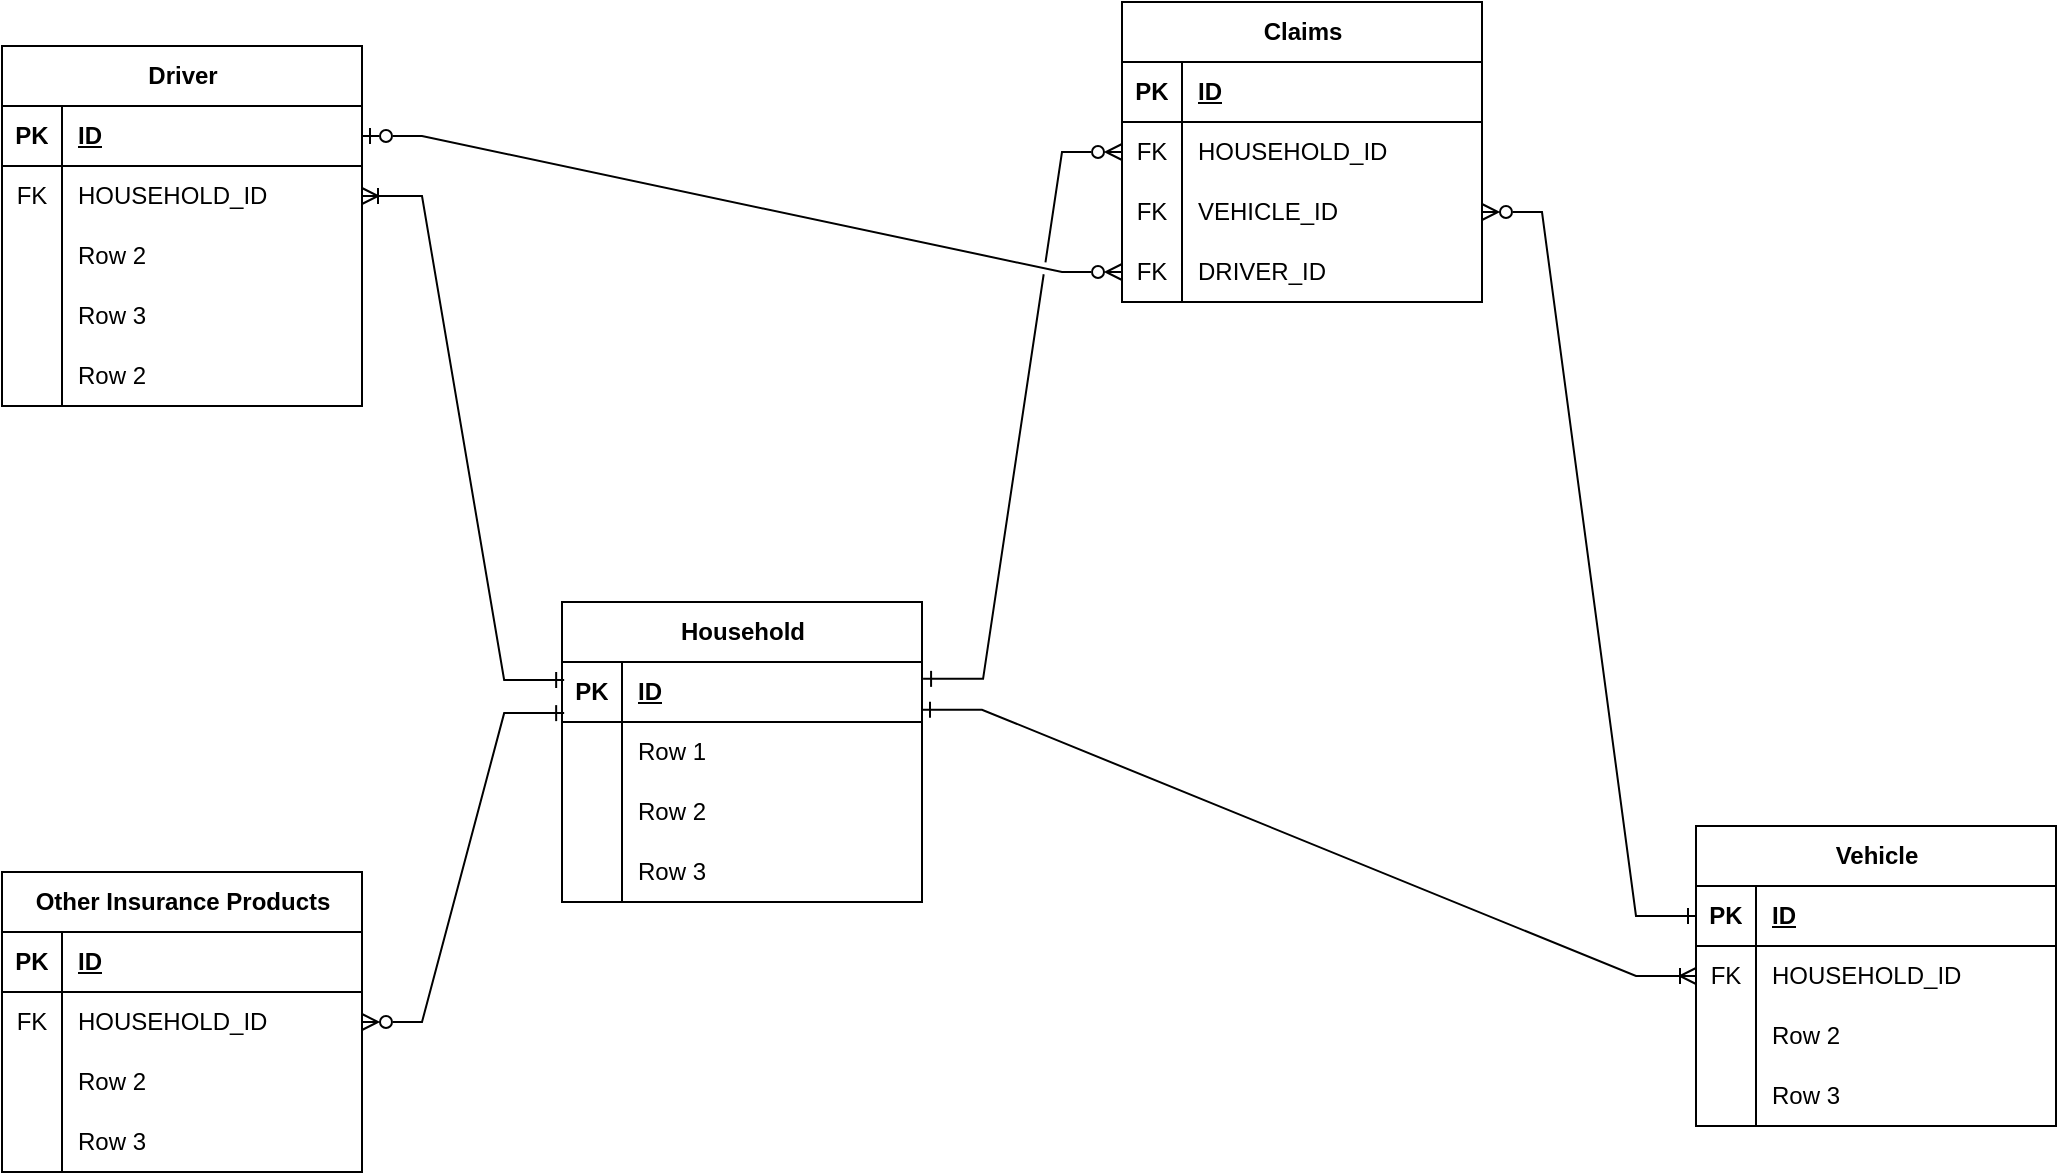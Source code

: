 <mxfile>
    <diagram name="Page-1" id="HYC_aZbVoHGLeXPDAHDb">
        <mxGraphModel dx="2831" dy="1284" grid="0" gridSize="10" guides="1" tooltips="1" connect="1" arrows="1" fold="1" page="0" pageScale="1" pageWidth="1100" pageHeight="850" math="0" shadow="0">
            <root>
                <mxCell id="0"/>
                <mxCell id="1" parent="0"/>
                <mxCell id="Rc4GFdEcZO3Mi4gKLYkP-1" value="Household" style="shape=table;startSize=30;container=1;collapsible=1;childLayout=tableLayout;fixedRows=1;rowLines=0;fontStyle=1;align=center;resizeLast=1;html=1;" parent="1" vertex="1">
                    <mxGeometry x="-450" y="200" width="180" height="150" as="geometry"/>
                </mxCell>
                <mxCell id="Rc4GFdEcZO3Mi4gKLYkP-2" value="" style="shape=tableRow;horizontal=0;startSize=0;swimlaneHead=0;swimlaneBody=0;fillColor=none;collapsible=0;dropTarget=0;points=[[0,0.5],[1,0.5]];portConstraint=eastwest;top=0;left=0;right=0;bottom=1;" parent="Rc4GFdEcZO3Mi4gKLYkP-1" vertex="1">
                    <mxGeometry y="30" width="180" height="30" as="geometry"/>
                </mxCell>
                <mxCell id="Rc4GFdEcZO3Mi4gKLYkP-3" value="PK" style="shape=partialRectangle;connectable=0;fillColor=none;top=0;left=0;bottom=0;right=0;fontStyle=1;overflow=hidden;whiteSpace=wrap;html=1;" parent="Rc4GFdEcZO3Mi4gKLYkP-2" vertex="1">
                    <mxGeometry width="30" height="30" as="geometry">
                        <mxRectangle width="30" height="30" as="alternateBounds"/>
                    </mxGeometry>
                </mxCell>
                <mxCell id="Rc4GFdEcZO3Mi4gKLYkP-4" value="ID" style="shape=partialRectangle;connectable=0;fillColor=none;top=0;left=0;bottom=0;right=0;align=left;spacingLeft=6;fontStyle=5;overflow=hidden;whiteSpace=wrap;html=1;" parent="Rc4GFdEcZO3Mi4gKLYkP-2" vertex="1">
                    <mxGeometry x="30" width="150" height="30" as="geometry">
                        <mxRectangle width="150" height="30" as="alternateBounds"/>
                    </mxGeometry>
                </mxCell>
                <mxCell id="Rc4GFdEcZO3Mi4gKLYkP-5" value="" style="shape=tableRow;horizontal=0;startSize=0;swimlaneHead=0;swimlaneBody=0;fillColor=none;collapsible=0;dropTarget=0;points=[[0,0.5],[1,0.5]];portConstraint=eastwest;top=0;left=0;right=0;bottom=0;" parent="Rc4GFdEcZO3Mi4gKLYkP-1" vertex="1">
                    <mxGeometry y="60" width="180" height="30" as="geometry"/>
                </mxCell>
                <mxCell id="Rc4GFdEcZO3Mi4gKLYkP-6" value="" style="shape=partialRectangle;connectable=0;fillColor=none;top=0;left=0;bottom=0;right=0;editable=1;overflow=hidden;whiteSpace=wrap;html=1;" parent="Rc4GFdEcZO3Mi4gKLYkP-5" vertex="1">
                    <mxGeometry width="30" height="30" as="geometry">
                        <mxRectangle width="30" height="30" as="alternateBounds"/>
                    </mxGeometry>
                </mxCell>
                <mxCell id="Rc4GFdEcZO3Mi4gKLYkP-7" value="Row 1" style="shape=partialRectangle;connectable=0;fillColor=none;top=0;left=0;bottom=0;right=0;align=left;spacingLeft=6;overflow=hidden;whiteSpace=wrap;html=1;" parent="Rc4GFdEcZO3Mi4gKLYkP-5" vertex="1">
                    <mxGeometry x="30" width="150" height="30" as="geometry">
                        <mxRectangle width="150" height="30" as="alternateBounds"/>
                    </mxGeometry>
                </mxCell>
                <mxCell id="Rc4GFdEcZO3Mi4gKLYkP-8" value="" style="shape=tableRow;horizontal=0;startSize=0;swimlaneHead=0;swimlaneBody=0;fillColor=none;collapsible=0;dropTarget=0;points=[[0,0.5],[1,0.5]];portConstraint=eastwest;top=0;left=0;right=0;bottom=0;" parent="Rc4GFdEcZO3Mi4gKLYkP-1" vertex="1">
                    <mxGeometry y="90" width="180" height="30" as="geometry"/>
                </mxCell>
                <mxCell id="Rc4GFdEcZO3Mi4gKLYkP-9" value="" style="shape=partialRectangle;connectable=0;fillColor=none;top=0;left=0;bottom=0;right=0;editable=1;overflow=hidden;whiteSpace=wrap;html=1;" parent="Rc4GFdEcZO3Mi4gKLYkP-8" vertex="1">
                    <mxGeometry width="30" height="30" as="geometry">
                        <mxRectangle width="30" height="30" as="alternateBounds"/>
                    </mxGeometry>
                </mxCell>
                <mxCell id="Rc4GFdEcZO3Mi4gKLYkP-10" value="Row 2" style="shape=partialRectangle;connectable=0;fillColor=none;top=0;left=0;bottom=0;right=0;align=left;spacingLeft=6;overflow=hidden;whiteSpace=wrap;html=1;" parent="Rc4GFdEcZO3Mi4gKLYkP-8" vertex="1">
                    <mxGeometry x="30" width="150" height="30" as="geometry">
                        <mxRectangle width="150" height="30" as="alternateBounds"/>
                    </mxGeometry>
                </mxCell>
                <mxCell id="Rc4GFdEcZO3Mi4gKLYkP-11" value="" style="shape=tableRow;horizontal=0;startSize=0;swimlaneHead=0;swimlaneBody=0;fillColor=none;collapsible=0;dropTarget=0;points=[[0,0.5],[1,0.5]];portConstraint=eastwest;top=0;left=0;right=0;bottom=0;" parent="Rc4GFdEcZO3Mi4gKLYkP-1" vertex="1">
                    <mxGeometry y="120" width="180" height="30" as="geometry"/>
                </mxCell>
                <mxCell id="Rc4GFdEcZO3Mi4gKLYkP-12" value="" style="shape=partialRectangle;connectable=0;fillColor=none;top=0;left=0;bottom=0;right=0;editable=1;overflow=hidden;whiteSpace=wrap;html=1;" parent="Rc4GFdEcZO3Mi4gKLYkP-11" vertex="1">
                    <mxGeometry width="30" height="30" as="geometry">
                        <mxRectangle width="30" height="30" as="alternateBounds"/>
                    </mxGeometry>
                </mxCell>
                <mxCell id="Rc4GFdEcZO3Mi4gKLYkP-13" value="Row 3" style="shape=partialRectangle;connectable=0;fillColor=none;top=0;left=0;bottom=0;right=0;align=left;spacingLeft=6;overflow=hidden;whiteSpace=wrap;html=1;" parent="Rc4GFdEcZO3Mi4gKLYkP-11" vertex="1">
                    <mxGeometry x="30" width="150" height="30" as="geometry">
                        <mxRectangle width="150" height="30" as="alternateBounds"/>
                    </mxGeometry>
                </mxCell>
                <mxCell id="Rc4GFdEcZO3Mi4gKLYkP-14" value="Vehicle" style="shape=table;startSize=30;container=1;collapsible=1;childLayout=tableLayout;fixedRows=1;rowLines=0;fontStyle=1;align=center;resizeLast=1;html=1;" parent="1" vertex="1">
                    <mxGeometry x="117" y="312" width="180" height="150" as="geometry"/>
                </mxCell>
                <mxCell id="Rc4GFdEcZO3Mi4gKLYkP-15" value="" style="shape=tableRow;horizontal=0;startSize=0;swimlaneHead=0;swimlaneBody=0;fillColor=none;collapsible=0;dropTarget=0;points=[[0,0.5],[1,0.5]];portConstraint=eastwest;top=0;left=0;right=0;bottom=1;" parent="Rc4GFdEcZO3Mi4gKLYkP-14" vertex="1">
                    <mxGeometry y="30" width="180" height="30" as="geometry"/>
                </mxCell>
                <mxCell id="Rc4GFdEcZO3Mi4gKLYkP-16" value="PK" style="shape=partialRectangle;connectable=0;fillColor=none;top=0;left=0;bottom=0;right=0;fontStyle=1;overflow=hidden;whiteSpace=wrap;html=1;" parent="Rc4GFdEcZO3Mi4gKLYkP-15" vertex="1">
                    <mxGeometry width="30" height="30" as="geometry">
                        <mxRectangle width="30" height="30" as="alternateBounds"/>
                    </mxGeometry>
                </mxCell>
                <mxCell id="Rc4GFdEcZO3Mi4gKLYkP-17" value="ID" style="shape=partialRectangle;connectable=0;fillColor=none;top=0;left=0;bottom=0;right=0;align=left;spacingLeft=6;fontStyle=5;overflow=hidden;whiteSpace=wrap;html=1;" parent="Rc4GFdEcZO3Mi4gKLYkP-15" vertex="1">
                    <mxGeometry x="30" width="150" height="30" as="geometry">
                        <mxRectangle width="150" height="30" as="alternateBounds"/>
                    </mxGeometry>
                </mxCell>
                <mxCell id="Rc4GFdEcZO3Mi4gKLYkP-18" value="" style="shape=tableRow;horizontal=0;startSize=0;swimlaneHead=0;swimlaneBody=0;fillColor=none;collapsible=0;dropTarget=0;points=[[0,0.5],[1,0.5]];portConstraint=eastwest;top=0;left=0;right=0;bottom=0;" parent="Rc4GFdEcZO3Mi4gKLYkP-14" vertex="1">
                    <mxGeometry y="60" width="180" height="30" as="geometry"/>
                </mxCell>
                <mxCell id="Rc4GFdEcZO3Mi4gKLYkP-19" value="FK" style="shape=partialRectangle;connectable=0;fillColor=none;top=0;left=0;bottom=0;right=0;editable=1;overflow=hidden;whiteSpace=wrap;html=1;" parent="Rc4GFdEcZO3Mi4gKLYkP-18" vertex="1">
                    <mxGeometry width="30" height="30" as="geometry">
                        <mxRectangle width="30" height="30" as="alternateBounds"/>
                    </mxGeometry>
                </mxCell>
                <mxCell id="Rc4GFdEcZO3Mi4gKLYkP-20" value="HOUSEHOLD_ID" style="shape=partialRectangle;connectable=0;fillColor=none;top=0;left=0;bottom=0;right=0;align=left;spacingLeft=6;overflow=hidden;whiteSpace=wrap;html=1;" parent="Rc4GFdEcZO3Mi4gKLYkP-18" vertex="1">
                    <mxGeometry x="30" width="150" height="30" as="geometry">
                        <mxRectangle width="150" height="30" as="alternateBounds"/>
                    </mxGeometry>
                </mxCell>
                <mxCell id="Rc4GFdEcZO3Mi4gKLYkP-21" value="" style="shape=tableRow;horizontal=0;startSize=0;swimlaneHead=0;swimlaneBody=0;fillColor=none;collapsible=0;dropTarget=0;points=[[0,0.5],[1,0.5]];portConstraint=eastwest;top=0;left=0;right=0;bottom=0;" parent="Rc4GFdEcZO3Mi4gKLYkP-14" vertex="1">
                    <mxGeometry y="90" width="180" height="30" as="geometry"/>
                </mxCell>
                <mxCell id="Rc4GFdEcZO3Mi4gKLYkP-22" value="" style="shape=partialRectangle;connectable=0;fillColor=none;top=0;left=0;bottom=0;right=0;editable=1;overflow=hidden;whiteSpace=wrap;html=1;" parent="Rc4GFdEcZO3Mi4gKLYkP-21" vertex="1">
                    <mxGeometry width="30" height="30" as="geometry">
                        <mxRectangle width="30" height="30" as="alternateBounds"/>
                    </mxGeometry>
                </mxCell>
                <mxCell id="Rc4GFdEcZO3Mi4gKLYkP-23" value="Row 2" style="shape=partialRectangle;connectable=0;fillColor=none;top=0;left=0;bottom=0;right=0;align=left;spacingLeft=6;overflow=hidden;whiteSpace=wrap;html=1;" parent="Rc4GFdEcZO3Mi4gKLYkP-21" vertex="1">
                    <mxGeometry x="30" width="150" height="30" as="geometry">
                        <mxRectangle width="150" height="30" as="alternateBounds"/>
                    </mxGeometry>
                </mxCell>
                <mxCell id="Rc4GFdEcZO3Mi4gKLYkP-24" value="" style="shape=tableRow;horizontal=0;startSize=0;swimlaneHead=0;swimlaneBody=0;fillColor=none;collapsible=0;dropTarget=0;points=[[0,0.5],[1,0.5]];portConstraint=eastwest;top=0;left=0;right=0;bottom=0;" parent="Rc4GFdEcZO3Mi4gKLYkP-14" vertex="1">
                    <mxGeometry y="120" width="180" height="30" as="geometry"/>
                </mxCell>
                <mxCell id="Rc4GFdEcZO3Mi4gKLYkP-25" value="" style="shape=partialRectangle;connectable=0;fillColor=none;top=0;left=0;bottom=0;right=0;editable=1;overflow=hidden;whiteSpace=wrap;html=1;" parent="Rc4GFdEcZO3Mi4gKLYkP-24" vertex="1">
                    <mxGeometry width="30" height="30" as="geometry">
                        <mxRectangle width="30" height="30" as="alternateBounds"/>
                    </mxGeometry>
                </mxCell>
                <mxCell id="Rc4GFdEcZO3Mi4gKLYkP-26" value="Row 3" style="shape=partialRectangle;connectable=0;fillColor=none;top=0;left=0;bottom=0;right=0;align=left;spacingLeft=6;overflow=hidden;whiteSpace=wrap;html=1;" parent="Rc4GFdEcZO3Mi4gKLYkP-24" vertex="1">
                    <mxGeometry x="30" width="150" height="30" as="geometry">
                        <mxRectangle width="150" height="30" as="alternateBounds"/>
                    </mxGeometry>
                </mxCell>
                <mxCell id="Rc4GFdEcZO3Mi4gKLYkP-27" value="Driver" style="shape=table;startSize=30;container=1;collapsible=1;childLayout=tableLayout;fixedRows=1;rowLines=0;fontStyle=1;align=center;resizeLast=1;html=1;" parent="1" vertex="1">
                    <mxGeometry x="-730" y="-78" width="180" height="180" as="geometry"/>
                </mxCell>
                <mxCell id="Rc4GFdEcZO3Mi4gKLYkP-28" value="" style="shape=tableRow;horizontal=0;startSize=0;swimlaneHead=0;swimlaneBody=0;fillColor=none;collapsible=0;dropTarget=0;points=[[0,0.5],[1,0.5]];portConstraint=eastwest;top=0;left=0;right=0;bottom=1;" parent="Rc4GFdEcZO3Mi4gKLYkP-27" vertex="1">
                    <mxGeometry y="30" width="180" height="30" as="geometry"/>
                </mxCell>
                <mxCell id="Rc4GFdEcZO3Mi4gKLYkP-29" value="PK" style="shape=partialRectangle;connectable=0;fillColor=none;top=0;left=0;bottom=0;right=0;fontStyle=1;overflow=hidden;whiteSpace=wrap;html=1;" parent="Rc4GFdEcZO3Mi4gKLYkP-28" vertex="1">
                    <mxGeometry width="30" height="30" as="geometry">
                        <mxRectangle width="30" height="30" as="alternateBounds"/>
                    </mxGeometry>
                </mxCell>
                <mxCell id="Rc4GFdEcZO3Mi4gKLYkP-30" value="ID" style="shape=partialRectangle;connectable=0;fillColor=none;top=0;left=0;bottom=0;right=0;align=left;spacingLeft=6;fontStyle=5;overflow=hidden;whiteSpace=wrap;html=1;" parent="Rc4GFdEcZO3Mi4gKLYkP-28" vertex="1">
                    <mxGeometry x="30" width="150" height="30" as="geometry">
                        <mxRectangle width="150" height="30" as="alternateBounds"/>
                    </mxGeometry>
                </mxCell>
                <mxCell id="Rc4GFdEcZO3Mi4gKLYkP-31" value="" style="shape=tableRow;horizontal=0;startSize=0;swimlaneHead=0;swimlaneBody=0;fillColor=none;collapsible=0;dropTarget=0;points=[[0,0.5],[1,0.5]];portConstraint=eastwest;top=0;left=0;right=0;bottom=0;" parent="Rc4GFdEcZO3Mi4gKLYkP-27" vertex="1">
                    <mxGeometry y="60" width="180" height="30" as="geometry"/>
                </mxCell>
                <mxCell id="Rc4GFdEcZO3Mi4gKLYkP-32" value="FK" style="shape=partialRectangle;connectable=0;fillColor=none;top=0;left=0;bottom=0;right=0;editable=1;overflow=hidden;whiteSpace=wrap;html=1;" parent="Rc4GFdEcZO3Mi4gKLYkP-31" vertex="1">
                    <mxGeometry width="30" height="30" as="geometry">
                        <mxRectangle width="30" height="30" as="alternateBounds"/>
                    </mxGeometry>
                </mxCell>
                <mxCell id="Rc4GFdEcZO3Mi4gKLYkP-33" value="HOUSEHOLD_ID" style="shape=partialRectangle;connectable=0;fillColor=none;top=0;left=0;bottom=0;right=0;align=left;spacingLeft=6;overflow=hidden;whiteSpace=wrap;html=1;" parent="Rc4GFdEcZO3Mi4gKLYkP-31" vertex="1">
                    <mxGeometry x="30" width="150" height="30" as="geometry">
                        <mxRectangle width="150" height="30" as="alternateBounds"/>
                    </mxGeometry>
                </mxCell>
                <mxCell id="Rc4GFdEcZO3Mi4gKLYkP-34" value="" style="shape=tableRow;horizontal=0;startSize=0;swimlaneHead=0;swimlaneBody=0;fillColor=none;collapsible=0;dropTarget=0;points=[[0,0.5],[1,0.5]];portConstraint=eastwest;top=0;left=0;right=0;bottom=0;" parent="Rc4GFdEcZO3Mi4gKLYkP-27" vertex="1">
                    <mxGeometry y="90" width="180" height="30" as="geometry"/>
                </mxCell>
                <mxCell id="Rc4GFdEcZO3Mi4gKLYkP-35" value="" style="shape=partialRectangle;connectable=0;fillColor=none;top=0;left=0;bottom=0;right=0;editable=1;overflow=hidden;whiteSpace=wrap;html=1;" parent="Rc4GFdEcZO3Mi4gKLYkP-34" vertex="1">
                    <mxGeometry width="30" height="30" as="geometry">
                        <mxRectangle width="30" height="30" as="alternateBounds"/>
                    </mxGeometry>
                </mxCell>
                <mxCell id="Rc4GFdEcZO3Mi4gKLYkP-36" value="Row 2" style="shape=partialRectangle;connectable=0;fillColor=none;top=0;left=0;bottom=0;right=0;align=left;spacingLeft=6;overflow=hidden;whiteSpace=wrap;html=1;" parent="Rc4GFdEcZO3Mi4gKLYkP-34" vertex="1">
                    <mxGeometry x="30" width="150" height="30" as="geometry">
                        <mxRectangle width="150" height="30" as="alternateBounds"/>
                    </mxGeometry>
                </mxCell>
                <mxCell id="Rc4GFdEcZO3Mi4gKLYkP-37" value="" style="shape=tableRow;horizontal=0;startSize=0;swimlaneHead=0;swimlaneBody=0;fillColor=none;collapsible=0;dropTarget=0;points=[[0,0.5],[1,0.5]];portConstraint=eastwest;top=0;left=0;right=0;bottom=0;" parent="Rc4GFdEcZO3Mi4gKLYkP-27" vertex="1">
                    <mxGeometry y="120" width="180" height="30" as="geometry"/>
                </mxCell>
                <mxCell id="Rc4GFdEcZO3Mi4gKLYkP-38" value="" style="shape=partialRectangle;connectable=0;fillColor=none;top=0;left=0;bottom=0;right=0;editable=1;overflow=hidden;whiteSpace=wrap;html=1;" parent="Rc4GFdEcZO3Mi4gKLYkP-37" vertex="1">
                    <mxGeometry width="30" height="30" as="geometry">
                        <mxRectangle width="30" height="30" as="alternateBounds"/>
                    </mxGeometry>
                </mxCell>
                <mxCell id="Rc4GFdEcZO3Mi4gKLYkP-39" value="Row 3" style="shape=partialRectangle;connectable=0;fillColor=none;top=0;left=0;bottom=0;right=0;align=left;spacingLeft=6;overflow=hidden;whiteSpace=wrap;html=1;" parent="Rc4GFdEcZO3Mi4gKLYkP-37" vertex="1">
                    <mxGeometry x="30" width="150" height="30" as="geometry">
                        <mxRectangle width="150" height="30" as="alternateBounds"/>
                    </mxGeometry>
                </mxCell>
                <mxCell id="Rc4GFdEcZO3Mi4gKLYkP-146" value="" style="shape=tableRow;horizontal=0;startSize=0;swimlaneHead=0;swimlaneBody=0;fillColor=none;collapsible=0;dropTarget=0;points=[[0,0.5],[1,0.5]];portConstraint=eastwest;top=0;left=0;right=0;bottom=0;" parent="Rc4GFdEcZO3Mi4gKLYkP-27" vertex="1">
                    <mxGeometry y="150" width="180" height="30" as="geometry"/>
                </mxCell>
                <mxCell id="Rc4GFdEcZO3Mi4gKLYkP-147" value="" style="shape=partialRectangle;connectable=0;fillColor=none;top=0;left=0;bottom=0;right=0;editable=1;overflow=hidden;whiteSpace=wrap;html=1;" parent="Rc4GFdEcZO3Mi4gKLYkP-146" vertex="1">
                    <mxGeometry width="30" height="30" as="geometry">
                        <mxRectangle width="30" height="30" as="alternateBounds"/>
                    </mxGeometry>
                </mxCell>
                <mxCell id="Rc4GFdEcZO3Mi4gKLYkP-148" value="Row 2" style="shape=partialRectangle;connectable=0;fillColor=none;top=0;left=0;bottom=0;right=0;align=left;spacingLeft=6;overflow=hidden;whiteSpace=wrap;html=1;" parent="Rc4GFdEcZO3Mi4gKLYkP-146" vertex="1">
                    <mxGeometry x="30" width="150" height="30" as="geometry">
                        <mxRectangle width="150" height="30" as="alternateBounds"/>
                    </mxGeometry>
                </mxCell>
                <mxCell id="Rc4GFdEcZO3Mi4gKLYkP-40" value="Other Insurance Products" style="shape=table;startSize=30;container=1;collapsible=1;childLayout=tableLayout;fixedRows=1;rowLines=0;fontStyle=1;align=center;resizeLast=1;html=1;" parent="1" vertex="1">
                    <mxGeometry x="-730" y="335" width="180" height="150" as="geometry"/>
                </mxCell>
                <mxCell id="Rc4GFdEcZO3Mi4gKLYkP-41" value="" style="shape=tableRow;horizontal=0;startSize=0;swimlaneHead=0;swimlaneBody=0;fillColor=none;collapsible=0;dropTarget=0;points=[[0,0.5],[1,0.5]];portConstraint=eastwest;top=0;left=0;right=0;bottom=1;" parent="Rc4GFdEcZO3Mi4gKLYkP-40" vertex="1">
                    <mxGeometry y="30" width="180" height="30" as="geometry"/>
                </mxCell>
                <mxCell id="Rc4GFdEcZO3Mi4gKLYkP-42" value="PK" style="shape=partialRectangle;connectable=0;fillColor=none;top=0;left=0;bottom=0;right=0;fontStyle=1;overflow=hidden;whiteSpace=wrap;html=1;" parent="Rc4GFdEcZO3Mi4gKLYkP-41" vertex="1">
                    <mxGeometry width="30" height="30" as="geometry">
                        <mxRectangle width="30" height="30" as="alternateBounds"/>
                    </mxGeometry>
                </mxCell>
                <mxCell id="Rc4GFdEcZO3Mi4gKLYkP-43" value="ID" style="shape=partialRectangle;connectable=0;fillColor=none;top=0;left=0;bottom=0;right=0;align=left;spacingLeft=6;fontStyle=5;overflow=hidden;whiteSpace=wrap;html=1;" parent="Rc4GFdEcZO3Mi4gKLYkP-41" vertex="1">
                    <mxGeometry x="30" width="150" height="30" as="geometry">
                        <mxRectangle width="150" height="30" as="alternateBounds"/>
                    </mxGeometry>
                </mxCell>
                <mxCell id="Rc4GFdEcZO3Mi4gKLYkP-44" value="" style="shape=tableRow;horizontal=0;startSize=0;swimlaneHead=0;swimlaneBody=0;fillColor=none;collapsible=0;dropTarget=0;points=[[0,0.5],[1,0.5]];portConstraint=eastwest;top=0;left=0;right=0;bottom=0;" parent="Rc4GFdEcZO3Mi4gKLYkP-40" vertex="1">
                    <mxGeometry y="60" width="180" height="30" as="geometry"/>
                </mxCell>
                <mxCell id="Rc4GFdEcZO3Mi4gKLYkP-45" value="FK" style="shape=partialRectangle;connectable=0;fillColor=none;top=0;left=0;bottom=0;right=0;editable=1;overflow=hidden;whiteSpace=wrap;html=1;" parent="Rc4GFdEcZO3Mi4gKLYkP-44" vertex="1">
                    <mxGeometry width="30" height="30" as="geometry">
                        <mxRectangle width="30" height="30" as="alternateBounds"/>
                    </mxGeometry>
                </mxCell>
                <mxCell id="Rc4GFdEcZO3Mi4gKLYkP-46" value="HOUSEHOLD_ID" style="shape=partialRectangle;connectable=0;fillColor=none;top=0;left=0;bottom=0;right=0;align=left;spacingLeft=6;overflow=hidden;whiteSpace=wrap;html=1;" parent="Rc4GFdEcZO3Mi4gKLYkP-44" vertex="1">
                    <mxGeometry x="30" width="150" height="30" as="geometry">
                        <mxRectangle width="150" height="30" as="alternateBounds"/>
                    </mxGeometry>
                </mxCell>
                <mxCell id="Rc4GFdEcZO3Mi4gKLYkP-47" value="" style="shape=tableRow;horizontal=0;startSize=0;swimlaneHead=0;swimlaneBody=0;fillColor=none;collapsible=0;dropTarget=0;points=[[0,0.5],[1,0.5]];portConstraint=eastwest;top=0;left=0;right=0;bottom=0;" parent="Rc4GFdEcZO3Mi4gKLYkP-40" vertex="1">
                    <mxGeometry y="90" width="180" height="30" as="geometry"/>
                </mxCell>
                <mxCell id="Rc4GFdEcZO3Mi4gKLYkP-48" value="" style="shape=partialRectangle;connectable=0;fillColor=none;top=0;left=0;bottom=0;right=0;editable=1;overflow=hidden;whiteSpace=wrap;html=1;" parent="Rc4GFdEcZO3Mi4gKLYkP-47" vertex="1">
                    <mxGeometry width="30" height="30" as="geometry">
                        <mxRectangle width="30" height="30" as="alternateBounds"/>
                    </mxGeometry>
                </mxCell>
                <mxCell id="Rc4GFdEcZO3Mi4gKLYkP-49" value="Row 2" style="shape=partialRectangle;connectable=0;fillColor=none;top=0;left=0;bottom=0;right=0;align=left;spacingLeft=6;overflow=hidden;whiteSpace=wrap;html=1;" parent="Rc4GFdEcZO3Mi4gKLYkP-47" vertex="1">
                    <mxGeometry x="30" width="150" height="30" as="geometry">
                        <mxRectangle width="150" height="30" as="alternateBounds"/>
                    </mxGeometry>
                </mxCell>
                <mxCell id="Rc4GFdEcZO3Mi4gKLYkP-50" value="" style="shape=tableRow;horizontal=0;startSize=0;swimlaneHead=0;swimlaneBody=0;fillColor=none;collapsible=0;dropTarget=0;points=[[0,0.5],[1,0.5]];portConstraint=eastwest;top=0;left=0;right=0;bottom=0;" parent="Rc4GFdEcZO3Mi4gKLYkP-40" vertex="1">
                    <mxGeometry y="120" width="180" height="30" as="geometry"/>
                </mxCell>
                <mxCell id="Rc4GFdEcZO3Mi4gKLYkP-51" value="" style="shape=partialRectangle;connectable=0;fillColor=none;top=0;left=0;bottom=0;right=0;editable=1;overflow=hidden;whiteSpace=wrap;html=1;" parent="Rc4GFdEcZO3Mi4gKLYkP-50" vertex="1">
                    <mxGeometry width="30" height="30" as="geometry">
                        <mxRectangle width="30" height="30" as="alternateBounds"/>
                    </mxGeometry>
                </mxCell>
                <mxCell id="Rc4GFdEcZO3Mi4gKLYkP-52" value="Row 3" style="shape=partialRectangle;connectable=0;fillColor=none;top=0;left=0;bottom=0;right=0;align=left;spacingLeft=6;overflow=hidden;whiteSpace=wrap;html=1;" parent="Rc4GFdEcZO3Mi4gKLYkP-50" vertex="1">
                    <mxGeometry x="30" width="150" height="30" as="geometry">
                        <mxRectangle width="150" height="30" as="alternateBounds"/>
                    </mxGeometry>
                </mxCell>
                <mxCell id="Rc4GFdEcZO3Mi4gKLYkP-114" value="Claims" style="shape=table;startSize=30;container=1;collapsible=1;childLayout=tableLayout;fixedRows=1;rowLines=0;fontStyle=1;align=center;resizeLast=1;html=1;" parent="1" vertex="1">
                    <mxGeometry x="-170" y="-100" width="180" height="150" as="geometry"/>
                </mxCell>
                <mxCell id="Rc4GFdEcZO3Mi4gKLYkP-115" value="" style="shape=tableRow;horizontal=0;startSize=0;swimlaneHead=0;swimlaneBody=0;fillColor=none;collapsible=0;dropTarget=0;points=[[0,0.5],[1,0.5]];portConstraint=eastwest;top=0;left=0;right=0;bottom=1;" parent="Rc4GFdEcZO3Mi4gKLYkP-114" vertex="1">
                    <mxGeometry y="30" width="180" height="30" as="geometry"/>
                </mxCell>
                <mxCell id="Rc4GFdEcZO3Mi4gKLYkP-116" value="PK" style="shape=partialRectangle;connectable=0;fillColor=none;top=0;left=0;bottom=0;right=0;fontStyle=1;overflow=hidden;whiteSpace=wrap;html=1;" parent="Rc4GFdEcZO3Mi4gKLYkP-115" vertex="1">
                    <mxGeometry width="30" height="30" as="geometry">
                        <mxRectangle width="30" height="30" as="alternateBounds"/>
                    </mxGeometry>
                </mxCell>
                <mxCell id="Rc4GFdEcZO3Mi4gKLYkP-117" value="ID" style="shape=partialRectangle;connectable=0;fillColor=none;top=0;left=0;bottom=0;right=0;align=left;spacingLeft=6;fontStyle=5;overflow=hidden;whiteSpace=wrap;html=1;" parent="Rc4GFdEcZO3Mi4gKLYkP-115" vertex="1">
                    <mxGeometry x="30" width="150" height="30" as="geometry">
                        <mxRectangle width="150" height="30" as="alternateBounds"/>
                    </mxGeometry>
                </mxCell>
                <mxCell id="Rc4GFdEcZO3Mi4gKLYkP-118" value="" style="shape=tableRow;horizontal=0;startSize=0;swimlaneHead=0;swimlaneBody=0;fillColor=none;collapsible=0;dropTarget=0;points=[[0,0.5],[1,0.5]];portConstraint=eastwest;top=0;left=0;right=0;bottom=0;" parent="Rc4GFdEcZO3Mi4gKLYkP-114" vertex="1">
                    <mxGeometry y="60" width="180" height="30" as="geometry"/>
                </mxCell>
                <mxCell id="Rc4GFdEcZO3Mi4gKLYkP-119" value="FK" style="shape=partialRectangle;connectable=0;fillColor=none;top=0;left=0;bottom=0;right=0;editable=1;overflow=hidden;whiteSpace=wrap;html=1;" parent="Rc4GFdEcZO3Mi4gKLYkP-118" vertex="1">
                    <mxGeometry width="30" height="30" as="geometry">
                        <mxRectangle width="30" height="30" as="alternateBounds"/>
                    </mxGeometry>
                </mxCell>
                <mxCell id="Rc4GFdEcZO3Mi4gKLYkP-120" value="HOUSEHOLD_ID" style="shape=partialRectangle;connectable=0;fillColor=none;top=0;left=0;bottom=0;right=0;align=left;spacingLeft=6;overflow=hidden;whiteSpace=wrap;html=1;" parent="Rc4GFdEcZO3Mi4gKLYkP-118" vertex="1">
                    <mxGeometry x="30" width="150" height="30" as="geometry">
                        <mxRectangle width="150" height="30" as="alternateBounds"/>
                    </mxGeometry>
                </mxCell>
                <mxCell id="Rc4GFdEcZO3Mi4gKLYkP-121" value="" style="shape=tableRow;horizontal=0;startSize=0;swimlaneHead=0;swimlaneBody=0;fillColor=none;collapsible=0;dropTarget=0;points=[[0,0.5],[1,0.5]];portConstraint=eastwest;top=0;left=0;right=0;bottom=0;" parent="Rc4GFdEcZO3Mi4gKLYkP-114" vertex="1">
                    <mxGeometry y="90" width="180" height="30" as="geometry"/>
                </mxCell>
                <mxCell id="Rc4GFdEcZO3Mi4gKLYkP-122" value="FK" style="shape=partialRectangle;connectable=0;fillColor=none;top=0;left=0;bottom=0;right=0;editable=1;overflow=hidden;whiteSpace=wrap;html=1;" parent="Rc4GFdEcZO3Mi4gKLYkP-121" vertex="1">
                    <mxGeometry width="30" height="30" as="geometry">
                        <mxRectangle width="30" height="30" as="alternateBounds"/>
                    </mxGeometry>
                </mxCell>
                <mxCell id="Rc4GFdEcZO3Mi4gKLYkP-123" value="VEHICLE_ID" style="shape=partialRectangle;connectable=0;fillColor=none;top=0;left=0;bottom=0;right=0;align=left;spacingLeft=6;overflow=hidden;whiteSpace=wrap;html=1;" parent="Rc4GFdEcZO3Mi4gKLYkP-121" vertex="1">
                    <mxGeometry x="30" width="150" height="30" as="geometry">
                        <mxRectangle width="150" height="30" as="alternateBounds"/>
                    </mxGeometry>
                </mxCell>
                <mxCell id="Rc4GFdEcZO3Mi4gKLYkP-124" value="" style="shape=tableRow;horizontal=0;startSize=0;swimlaneHead=0;swimlaneBody=0;fillColor=none;collapsible=0;dropTarget=0;points=[[0,0.5],[1,0.5]];portConstraint=eastwest;top=0;left=0;right=0;bottom=0;" parent="Rc4GFdEcZO3Mi4gKLYkP-114" vertex="1">
                    <mxGeometry y="120" width="180" height="30" as="geometry"/>
                </mxCell>
                <mxCell id="Rc4GFdEcZO3Mi4gKLYkP-125" value="FK" style="shape=partialRectangle;connectable=0;fillColor=none;top=0;left=0;bottom=0;right=0;editable=1;overflow=hidden;whiteSpace=wrap;html=1;" parent="Rc4GFdEcZO3Mi4gKLYkP-124" vertex="1">
                    <mxGeometry width="30" height="30" as="geometry">
                        <mxRectangle width="30" height="30" as="alternateBounds"/>
                    </mxGeometry>
                </mxCell>
                <mxCell id="Rc4GFdEcZO3Mi4gKLYkP-126" value="DRIVER_ID" style="shape=partialRectangle;connectable=0;fillColor=none;top=0;left=0;bottom=0;right=0;align=left;spacingLeft=6;overflow=hidden;whiteSpace=wrap;html=1;" parent="Rc4GFdEcZO3Mi4gKLYkP-124" vertex="1">
                    <mxGeometry x="30" width="150" height="30" as="geometry">
                        <mxRectangle width="150" height="30" as="alternateBounds"/>
                    </mxGeometry>
                </mxCell>
                <mxCell id="Rc4GFdEcZO3Mi4gKLYkP-136" style="edgeStyle=entityRelationEdgeStyle;rounded=0;orthogonalLoop=1;jettySize=auto;html=1;jumpStyle=arc;startArrow=ERzeroToMany;startFill=0;endArrow=ERone;endFill=0;" parent="1" source="Rc4GFdEcZO3Mi4gKLYkP-121" target="Rc4GFdEcZO3Mi4gKLYkP-15" edge="1">
                    <mxGeometry relative="1" as="geometry"/>
                </mxCell>
                <mxCell id="Rc4GFdEcZO3Mi4gKLYkP-138" style="edgeStyle=entityRelationEdgeStyle;rounded=0;orthogonalLoop=1;jettySize=auto;html=1;entryX=1;entryY=0.5;entryDx=0;entryDy=0;jumpStyle=arc;startArrow=ERzeroToMany;startFill=0;endArrow=ERzeroToOne;endFill=0;" parent="1" source="Rc4GFdEcZO3Mi4gKLYkP-124" target="Rc4GFdEcZO3Mi4gKLYkP-28" edge="1">
                    <mxGeometry relative="1" as="geometry"/>
                </mxCell>
                <mxCell id="Rc4GFdEcZO3Mi4gKLYkP-141" style="edgeStyle=entityRelationEdgeStyle;rounded=0;orthogonalLoop=1;jettySize=auto;html=1;jumpStyle=gap;endArrow=ERone;endFill=0;startArrow=ERzeroToMany;startFill=0;entryX=1.003;entryY=0.281;entryDx=0;entryDy=0;entryPerimeter=0;" parent="1" source="Rc4GFdEcZO3Mi4gKLYkP-118" target="Rc4GFdEcZO3Mi4gKLYkP-2" edge="1">
                    <mxGeometry relative="1" as="geometry"/>
                </mxCell>
                <mxCell id="Rc4GFdEcZO3Mi4gKLYkP-142" style="edgeStyle=entityRelationEdgeStyle;rounded=0;orthogonalLoop=1;jettySize=auto;html=1;jumpStyle=arc;startArrow=ERzeroToMany;startFill=0;endArrow=ERone;endFill=0;entryX=0.006;entryY=0.852;entryDx=0;entryDy=0;entryPerimeter=0;" parent="1" source="Rc4GFdEcZO3Mi4gKLYkP-44" target="Rc4GFdEcZO3Mi4gKLYkP-2" edge="1">
                    <mxGeometry relative="1" as="geometry"/>
                </mxCell>
                <mxCell id="Rc4GFdEcZO3Mi4gKLYkP-144" style="edgeStyle=entityRelationEdgeStyle;rounded=0;orthogonalLoop=1;jettySize=auto;html=1;jumpStyle=arc;startArrow=ERoneToMany;startFill=0;endArrow=ERone;endFill=0;entryX=0.006;entryY=0.3;entryDx=0;entryDy=0;entryPerimeter=0;" parent="1" source="Rc4GFdEcZO3Mi4gKLYkP-31" target="Rc4GFdEcZO3Mi4gKLYkP-2" edge="1">
                    <mxGeometry relative="1" as="geometry"/>
                </mxCell>
                <mxCell id="Rc4GFdEcZO3Mi4gKLYkP-145" style="edgeStyle=entityRelationEdgeStyle;rounded=0;orthogonalLoop=1;jettySize=auto;html=1;jumpStyle=arc;startArrow=ERoneToMany;startFill=0;endArrow=ERone;endFill=0;entryX=1;entryY=0.795;entryDx=0;entryDy=0;entryPerimeter=0;" parent="1" source="Rc4GFdEcZO3Mi4gKLYkP-18" target="Rc4GFdEcZO3Mi4gKLYkP-2" edge="1">
                    <mxGeometry relative="1" as="geometry"/>
                </mxCell>
            </root>
        </mxGraphModel>
    </diagram>
</mxfile>